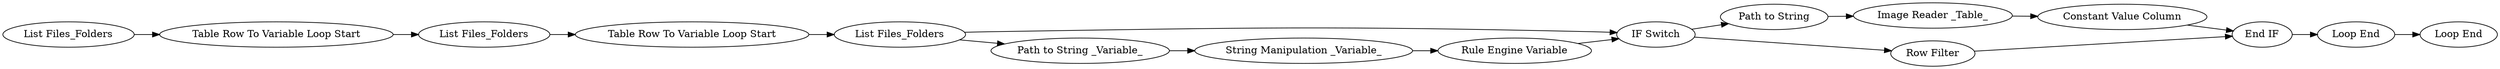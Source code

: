 digraph {
	"8769659420177706990_39" [label="Loop End"]
	"8769659420177706990_30" [label="List Files_Folders"]
	"8769659420177706990_46" [label="IF Switch"]
	"8769659420177706990_41" [label="Path to String"]
	"8769659420177706990_38" [label="Loop End"]
	"8769659420177706990_45" [label="Rule Engine Variable"]
	"8769659420177706990_40" [label="Image Reader _Table_"]
	"8769659420177706990_28" [label="List Files_Folders"]
	"8769659420177706990_43" [label="Path to String _Variable_"]
	"8769659420177706990_26" [label="List Files_Folders"]
	"8769659420177706990_49" [label="Constant Value Column"]
	"8769659420177706990_44" [label="String Manipulation _Variable_"]
	"8769659420177706990_48" [label="Row Filter"]
	"8769659420177706990_47" [label="End IF"]
	"8769659420177706990_27" [label="Table Row To Variable Loop Start"]
	"8769659420177706990_29" [label="Table Row To Variable Loop Start"]
	"8769659420177706990_44" -> "8769659420177706990_45"
	"8769659420177706990_41" -> "8769659420177706990_40"
	"8769659420177706990_28" -> "8769659420177706990_29"
	"8769659420177706990_38" -> "8769659420177706990_39"
	"8769659420177706990_40" -> "8769659420177706990_49"
	"8769659420177706990_47" -> "8769659420177706990_38"
	"8769659420177706990_29" -> "8769659420177706990_30"
	"8769659420177706990_46" -> "8769659420177706990_41"
	"8769659420177706990_43" -> "8769659420177706990_44"
	"8769659420177706990_45" -> "8769659420177706990_46"
	"8769659420177706990_30" -> "8769659420177706990_46"
	"8769659420177706990_46" -> "8769659420177706990_48"
	"8769659420177706990_49" -> "8769659420177706990_47"
	"8769659420177706990_48" -> "8769659420177706990_47"
	"8769659420177706990_26" -> "8769659420177706990_27"
	"8769659420177706990_30" -> "8769659420177706990_43"
	"8769659420177706990_27" -> "8769659420177706990_28"
	rankdir=LR
}
